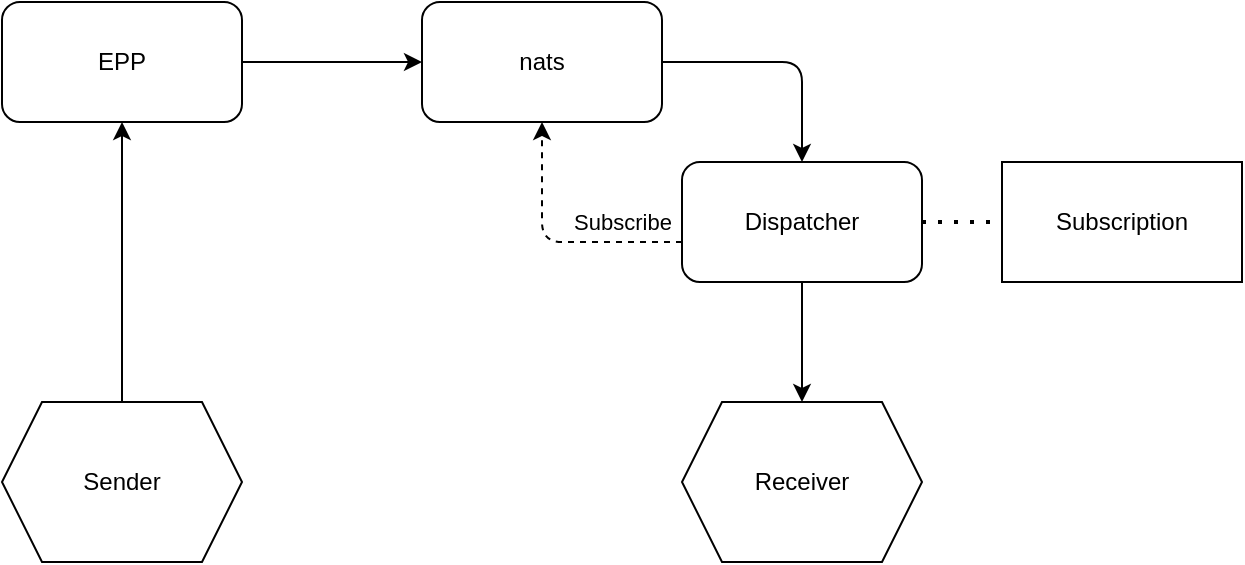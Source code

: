 <mxfile version="13.8.6" type="github"><diagram id="mq7nDz56eI5w3eYCcoO9" name="Page-1"><mxGraphModel dx="614" dy="556" grid="1" gridSize="10" guides="1" tooltips="1" connect="1" arrows="1" fold="1" page="1" pageScale="1" pageWidth="827" pageHeight="1169" math="0" shadow="0"><root><mxCell id="0"/><mxCell id="1" parent="0"/><mxCell id="QDp7zioNGQOgkOly5fZ0-1" value="Subscription" style="rounded=0;whiteSpace=wrap;html=1;" vertex="1" parent="1"><mxGeometry x="600" y="120" width="120" height="60" as="geometry"/></mxCell><mxCell id="QDp7zioNGQOgkOly5fZ0-3" value="Sender" style="shape=hexagon;perimeter=hexagonPerimeter2;whiteSpace=wrap;html=1;fixedSize=1;" vertex="1" parent="1"><mxGeometry x="100" y="240" width="120" height="80" as="geometry"/></mxCell><mxCell id="QDp7zioNGQOgkOly5fZ0-4" value="Receiver" style="shape=hexagon;perimeter=hexagonPerimeter2;whiteSpace=wrap;html=1;fixedSize=1;" vertex="1" parent="1"><mxGeometry x="440" y="240" width="120" height="80" as="geometry"/></mxCell><mxCell id="QDp7zioNGQOgkOly5fZ0-6" value="nats" style="rounded=1;whiteSpace=wrap;html=1;" vertex="1" parent="1"><mxGeometry x="310" y="40" width="120" height="60" as="geometry"/></mxCell><mxCell id="QDp7zioNGQOgkOly5fZ0-7" value="" style="endArrow=classic;html=1;exitX=0.5;exitY=0;exitDx=0;exitDy=0;entryX=0.5;entryY=1;entryDx=0;entryDy=0;" edge="1" parent="1" source="QDp7zioNGQOgkOly5fZ0-3" target="QDp7zioNGQOgkOly5fZ0-10"><mxGeometry width="50" height="50" relative="1" as="geometry"><mxPoint x="360" y="320" as="sourcePoint"/><mxPoint x="170" y="60" as="targetPoint"/><Array as="points"><mxPoint x="160" y="120"/></Array></mxGeometry></mxCell><mxCell id="QDp7zioNGQOgkOly5fZ0-8" value="" style="endArrow=classic;html=1;entryX=0.5;entryY=0;entryDx=0;entryDy=0;exitX=1;exitY=0.5;exitDx=0;exitDy=0;" edge="1" parent="1" source="QDp7zioNGQOgkOly5fZ0-6" target="QDp7zioNGQOgkOly5fZ0-12"><mxGeometry width="50" height="50" relative="1" as="geometry"><mxPoint x="170" y="240" as="sourcePoint"/><mxPoint x="290" y="80" as="targetPoint"/><Array as="points"><mxPoint x="500" y="70"/></Array></mxGeometry></mxCell><mxCell id="QDp7zioNGQOgkOly5fZ0-9" value="" style="endArrow=none;dashed=1;html=1;dashPattern=1 3;strokeWidth=2;entryX=0;entryY=0.5;entryDx=0;entryDy=0;" edge="1" parent="1" target="QDp7zioNGQOgkOly5fZ0-1"><mxGeometry width="50" height="50" relative="1" as="geometry"><mxPoint x="480" y="150" as="sourcePoint"/><mxPoint x="410" y="270" as="targetPoint"/><Array as="points"/></mxGeometry></mxCell><mxCell id="QDp7zioNGQOgkOly5fZ0-10" value="EPP" style="rounded=1;whiteSpace=wrap;html=1;" vertex="1" parent="1"><mxGeometry x="100" y="40" width="120" height="60" as="geometry"/></mxCell><mxCell id="QDp7zioNGQOgkOly5fZ0-11" value="" style="endArrow=classic;html=1;entryX=0;entryY=0.5;entryDx=0;entryDy=0;" edge="1" parent="1" target="QDp7zioNGQOgkOly5fZ0-6"><mxGeometry width="50" height="50" relative="1" as="geometry"><mxPoint x="220" y="70" as="sourcePoint"/><mxPoint x="170" y="110" as="targetPoint"/><Array as="points"/></mxGeometry></mxCell><mxCell id="QDp7zioNGQOgkOly5fZ0-12" value="Dispatcher" style="rounded=1;whiteSpace=wrap;html=1;" vertex="1" parent="1"><mxGeometry x="440" y="120" width="120" height="60" as="geometry"/></mxCell><mxCell id="QDp7zioNGQOgkOly5fZ0-13" value="" style="endArrow=classic;html=1;entryX=0.5;entryY=0;entryDx=0;entryDy=0;exitX=0.5;exitY=1;exitDx=0;exitDy=0;" edge="1" parent="1" source="QDp7zioNGQOgkOly5fZ0-12" target="QDp7zioNGQOgkOly5fZ0-4"><mxGeometry width="50" height="50" relative="1" as="geometry"><mxPoint x="510" y="200" as="sourcePoint"/><mxPoint x="510" y="130" as="targetPoint"/><Array as="points"/></mxGeometry></mxCell><mxCell id="QDp7zioNGQOgkOly5fZ0-14" value="" style="endArrow=classic;html=1;entryX=0.5;entryY=1;entryDx=0;entryDy=0;rounded=1;dashed=1;" edge="1" parent="1" source="QDp7zioNGQOgkOly5fZ0-12" target="QDp7zioNGQOgkOly5fZ0-6"><mxGeometry width="50" height="50" relative="1" as="geometry"><mxPoint x="440" y="80" as="sourcePoint"/><mxPoint x="510" y="130" as="targetPoint"/><Array as="points"><mxPoint x="440" y="160"/><mxPoint x="370" y="160"/></Array></mxGeometry></mxCell><mxCell id="QDp7zioNGQOgkOly5fZ0-15" value="Subscribe" style="edgeLabel;html=1;align=center;verticalAlign=middle;resizable=0;points=[];" vertex="1" connectable="0" parent="QDp7zioNGQOgkOly5fZ0-14"><mxGeometry x="-0.2" y="-4" relative="1" as="geometry"><mxPoint x="22" y="-6" as="offset"/></mxGeometry></mxCell></root></mxGraphModel></diagram></mxfile>